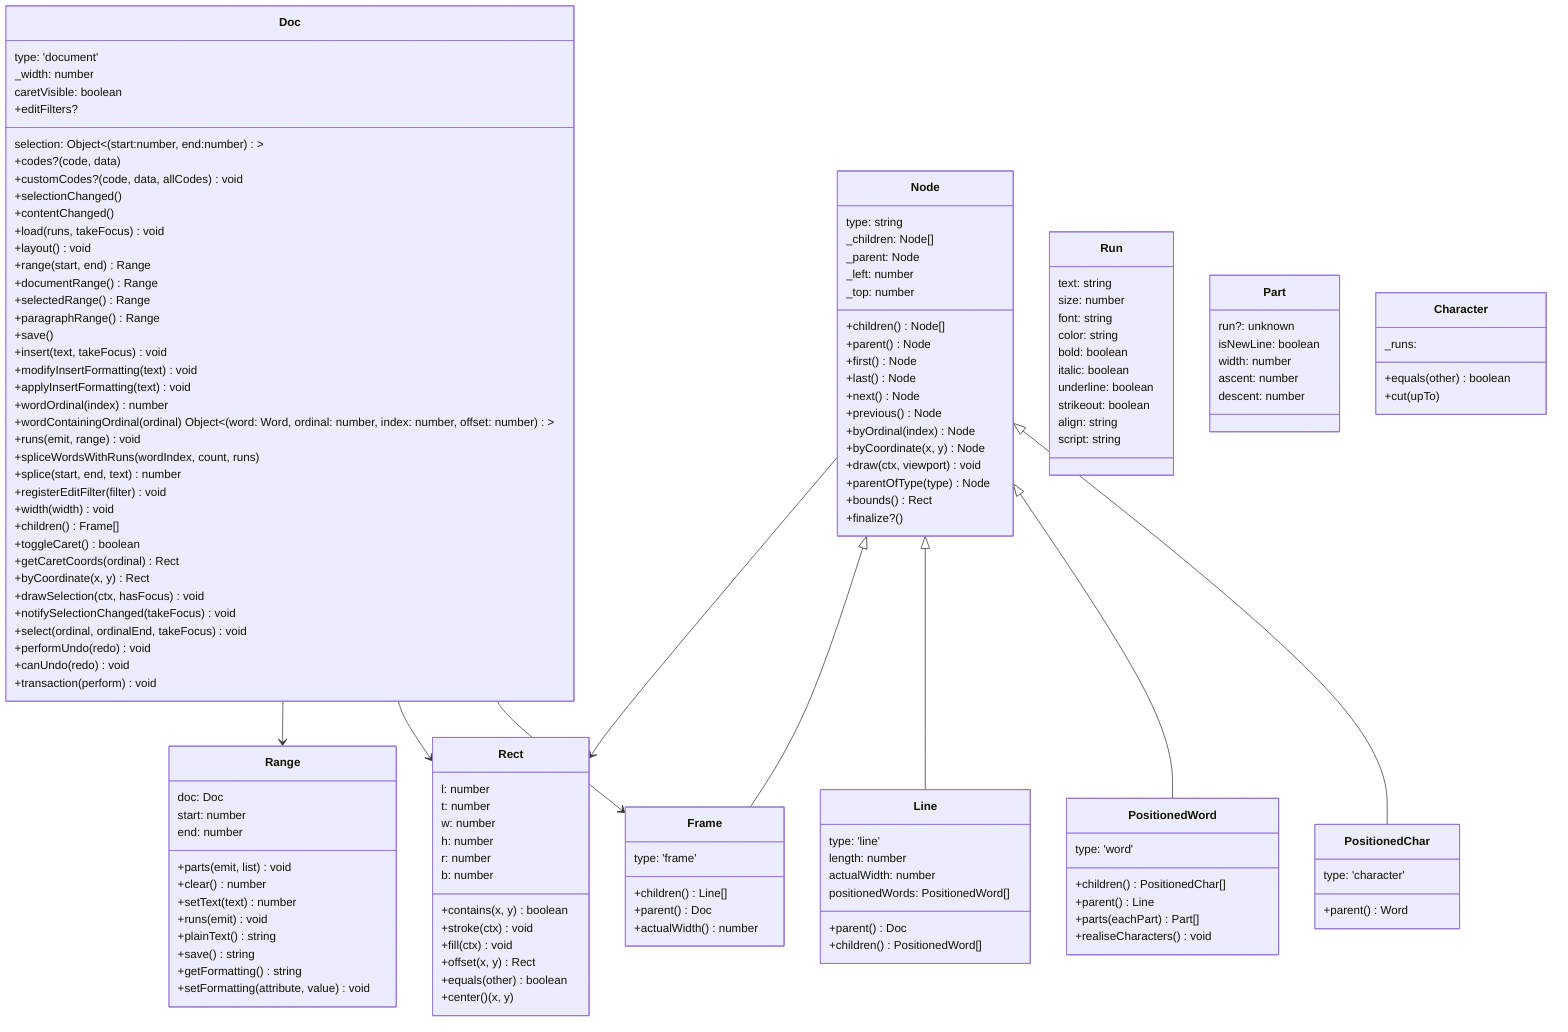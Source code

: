classDiagram
    Node --> Rect
    Doc --> Range
    Doc --> Rect
    Doc --> Frame
    Node <|-- Frame
    Node <|-- Line
    Node <|-- PositionedWord
    Node <|-- PositionedChar
    class Rect {
        l: number
        t: number
        w: number
        h: number
        r: number
        b: number
        +contains(x, y) boolean
        +stroke(ctx) void
        +fill(ctx) void
        +offset(x, y) Rect
        +equals(other) boolean
        +center() (x, y)
    }

    class Run {
        text: string
        size: number
        font: string
        color: string
        bold: boolean
        italic: boolean
        underline: boolean
        strikeout: boolean
        align: string
        script: string
    }

    class Node {
        type: string
        _children: Node[]
        _parent: Node
        _left: number
        _top: number
        +children() Node[]
        +parent() Node
        +first() Node
        +last() Node
        +next() Node
        +previous() Node
        +byOrdinal(index) Node
        +byCoordinate(x, y) Node
        +draw(ctx, viewport) void
        +parentOfType(type) Node
        +bounds() Rect
        +finalize?()
    }

    class Part {
        run?: unknown
        isNewLine: boolean
        width: number
        ascent: number
        descent: number
    }

    class Character {
        _runs:
        +equals(other) boolean
        +cut(upTo)
    }

    class PositionedChar {
        type: 'character'
        +parent() Word
    }

    class PositionedWord {
        type: 'word'
        +children() PositionedChar[]
        +parent() Line
        +parts(eachPart) Part[]
        +realiseCharacters() void
    }

    class Line {
        type: 'line'
        +parent() Doc
        +children() PositionedWord[]
        length: number
        actualWidth: number
        positionedWords: PositionedWord[]
    }

    class Range {
        doc: Doc
        start: number
        end: number
        +parts(emit, list) void
        +clear() number
        +setText(text) number
        +runs(emit) void
        +plainText() string
        +save() string
        +getFormatting() string
        +setFormatting(attribute, value) void
    }

    class Frame {
        type: 'frame'
        +children() Line[]
        +parent() Doc
        +actualWidth() number
    }

    class Doc {
        type: 'document'
        _width: number
        selection: Object<(start:number, end:number)>
        caretVisible: boolean
        +codes?(code, data)
        +customCodes?(code, data, allCodes) void
        +selectionChanged()
        +contentChanged()
        +editFilters?
        +load(runs, takeFocus) void
        +layout() void
        +range(start, end) Range
        +documentRange() Range
        +selectedRange() Range
        +paragraphRange() Range
        +save()
        +insert(text, takeFocus) void
        +modifyInsertFormatting(text) void
        +applyInsertFormatting(text) void
        +wordOrdinal(index) number
        +wordContainingOrdinal(ordinal) Object<(word: Word, ordinal: number, index: number, offset: number)>
        +runs(emit, range) void
        +spliceWordsWithRuns(wordIndex, count, runs)
        +splice(start, end, text) number
        +registerEditFilter(filter) void
        +width(width) void
        +children() Frame[]
        +toggleCaret() boolean
        +getCaretCoords(ordinal) Rect
        +byCoordinate(x, y) Rect
        +drawSelection(ctx, hasFocus) void
        +notifySelectionChanged(takeFocus) void
        +select(ordinal, ordinalEnd, takeFocus) void
        +performUndo(redo) void
        +canUndo(redo) void
        +transaction(perform) void
    }